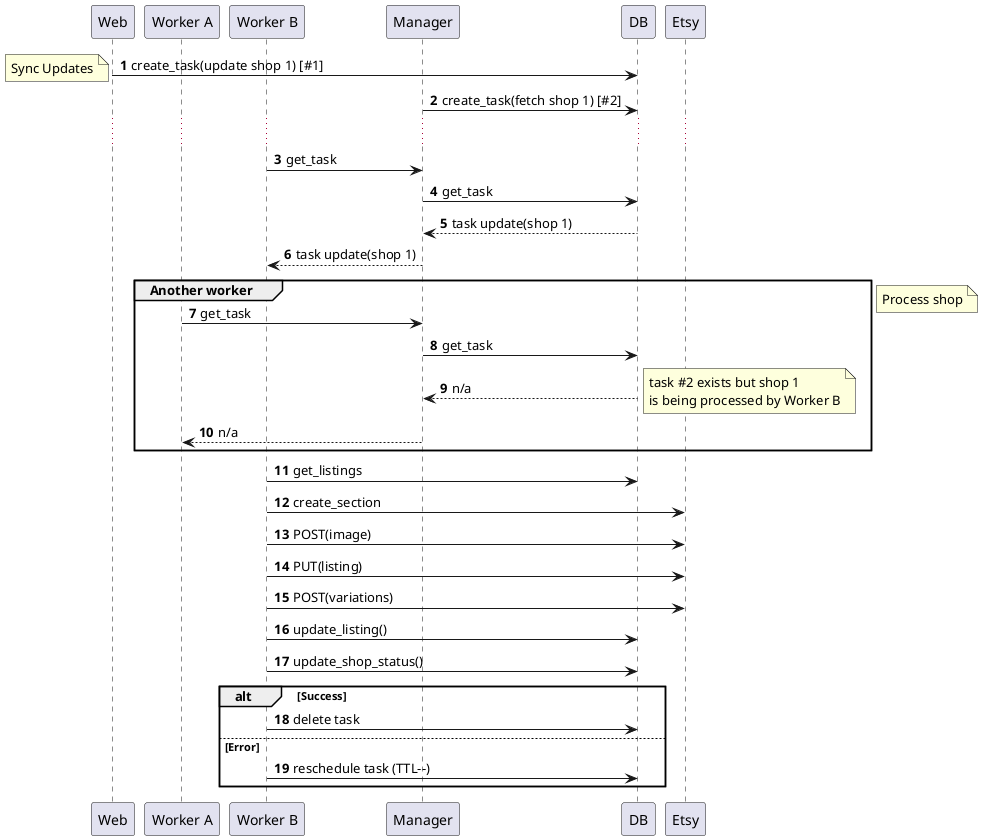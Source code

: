 @startuml
autonumber
participant web as "Web"
participant worker1 as "Worker A"
participant worker2 as "Worker B"
participant manager as "Manager"
participant db as "DB"
participant etsy as "Etsy"

web -> db: create_task(update shop 1) [#1]
note left: Sync Updates
manager -> db: create_task(fetch shop 1) [#2]
...
worker2 -> manager: get_task
manager -> db: get_task
manager <-- db: task update(shop 1)
worker2 <-- manager: task update(shop 1)

group Another worker
	worker1 -> manager: get_task
	manager -> db: get_task
	manager <-- db: n/a
	note right
		task #2 exists but shop 1
		is being processed by Worker B
	end note
	worker1 <-- manager: n/a
end

note left: Process shop
worker2 -> db: get_listings
worker2 -> etsy: create_section
worker2 -> etsy: POST(image)
worker2 -> etsy: PUT(listing)
worker2 -> etsy: POST(variations)


worker2 -> db: update_listing()
worker2 -> db: update_shop_status()

alt Success
	worker2 -> db: delete task
else Error
	worker2 -> db: reschedule task (TTL--)
end

@enduml 
